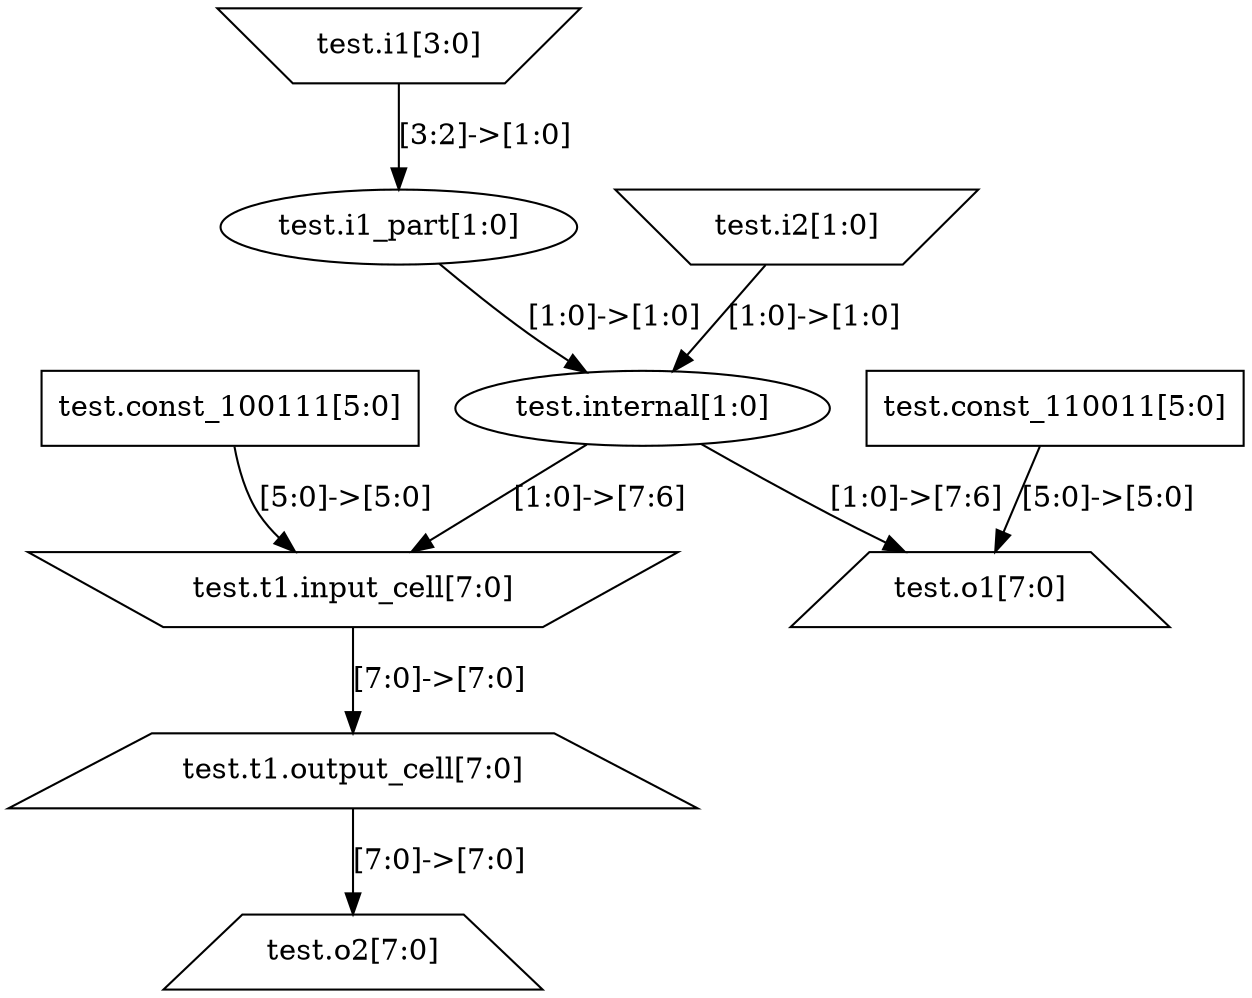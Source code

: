 digraph G {
	"test.t1.input_cell" [shape=invtrapezium, label="test.t1.input_cell[7:0]"]; /* Input */
	"test.const_100111" -> "test.t1.input_cell"[label="[5:0]->[5:0]"];
	"test.internal" -> "test.t1.input_cell"[label="[1:0]->[7:6]"];
	"test.t1.output_cell" [shape=trapezium, label="test.t1.output_cell[7:0]"]; /* Output */
	"test.t1.input_cell" -> "test.t1.output_cell"[label="[7:0]->[7:0]"];
	"test.const_110011" [shape=rectangle, label="test.const_110011[5:0]"]; /* Constant */
	"test.const_100111" [shape=rectangle, label="test.const_100111[5:0]"]; /* Constant */
	"test.i1" [shape=invtrapezium, label="test.i1[3:0]"]; /* Input */
	"test.i1_part" [shape=ellipse, label="test.i1_part[1:0]"];
	"test.i1" -> "test.i1_part"[label="[3:2]->[1:0]"];
	"test.i2" [shape=invtrapezium, label="test.i2[1:0]"]; /* Input */
	"test.internal" [shape=ellipse, label="test.internal[1:0]"];
	"test.i1_part" -> "test.internal"[label="[1:0]->[1:0]"];
	"test.i2" -> "test.internal"[label="[1:0]->[1:0]"];
	"test.o1" [shape=trapezium, label="test.o1[7:0]"]; /* Output */
	"test.const_110011" -> "test.o1"[label="[5:0]->[5:0]"];
	"test.internal" -> "test.o1"[label="[1:0]->[7:6]"];
	"test.o2" [shape=trapezium, label="test.o2[7:0]"]; /* Output */
	"test.t1.output_cell" -> "test.o2"[label="[7:0]->[7:0]"];
}
